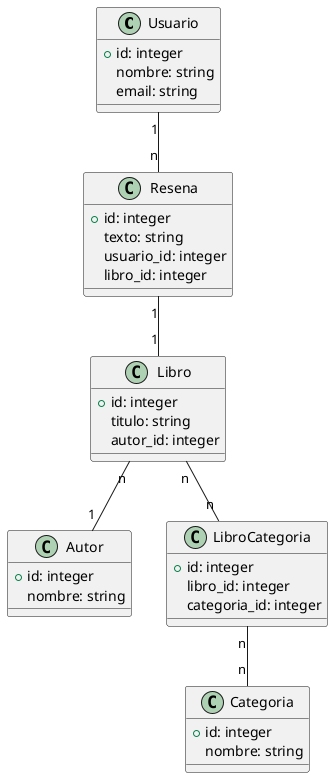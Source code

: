 @startuml

class Usuario {
    + id: integer
    nombre: string
    email: string
}

class Libro {
    + id: integer
    titulo: string
    autor_id: integer
}

class Resena {
    + id: integer
    texto: string
    usuario_id: integer
    libro_id: integer
}

class Autor {
    + id: integer
    nombre: string
}

class Categoria {
    + id: integer
    nombre: string
}

class LibroCategoria {
    + id: integer
    libro_id: integer
    categoria_id: integer
}

Usuario "1" -- "n" Resena 
Resena "1" -- "1" Libro 
Libro "n" -- "1" Autor 
Libro "n" -- "n" LibroCategoria
LibroCategoria "n" -- "n" Categoria 

@enduml

